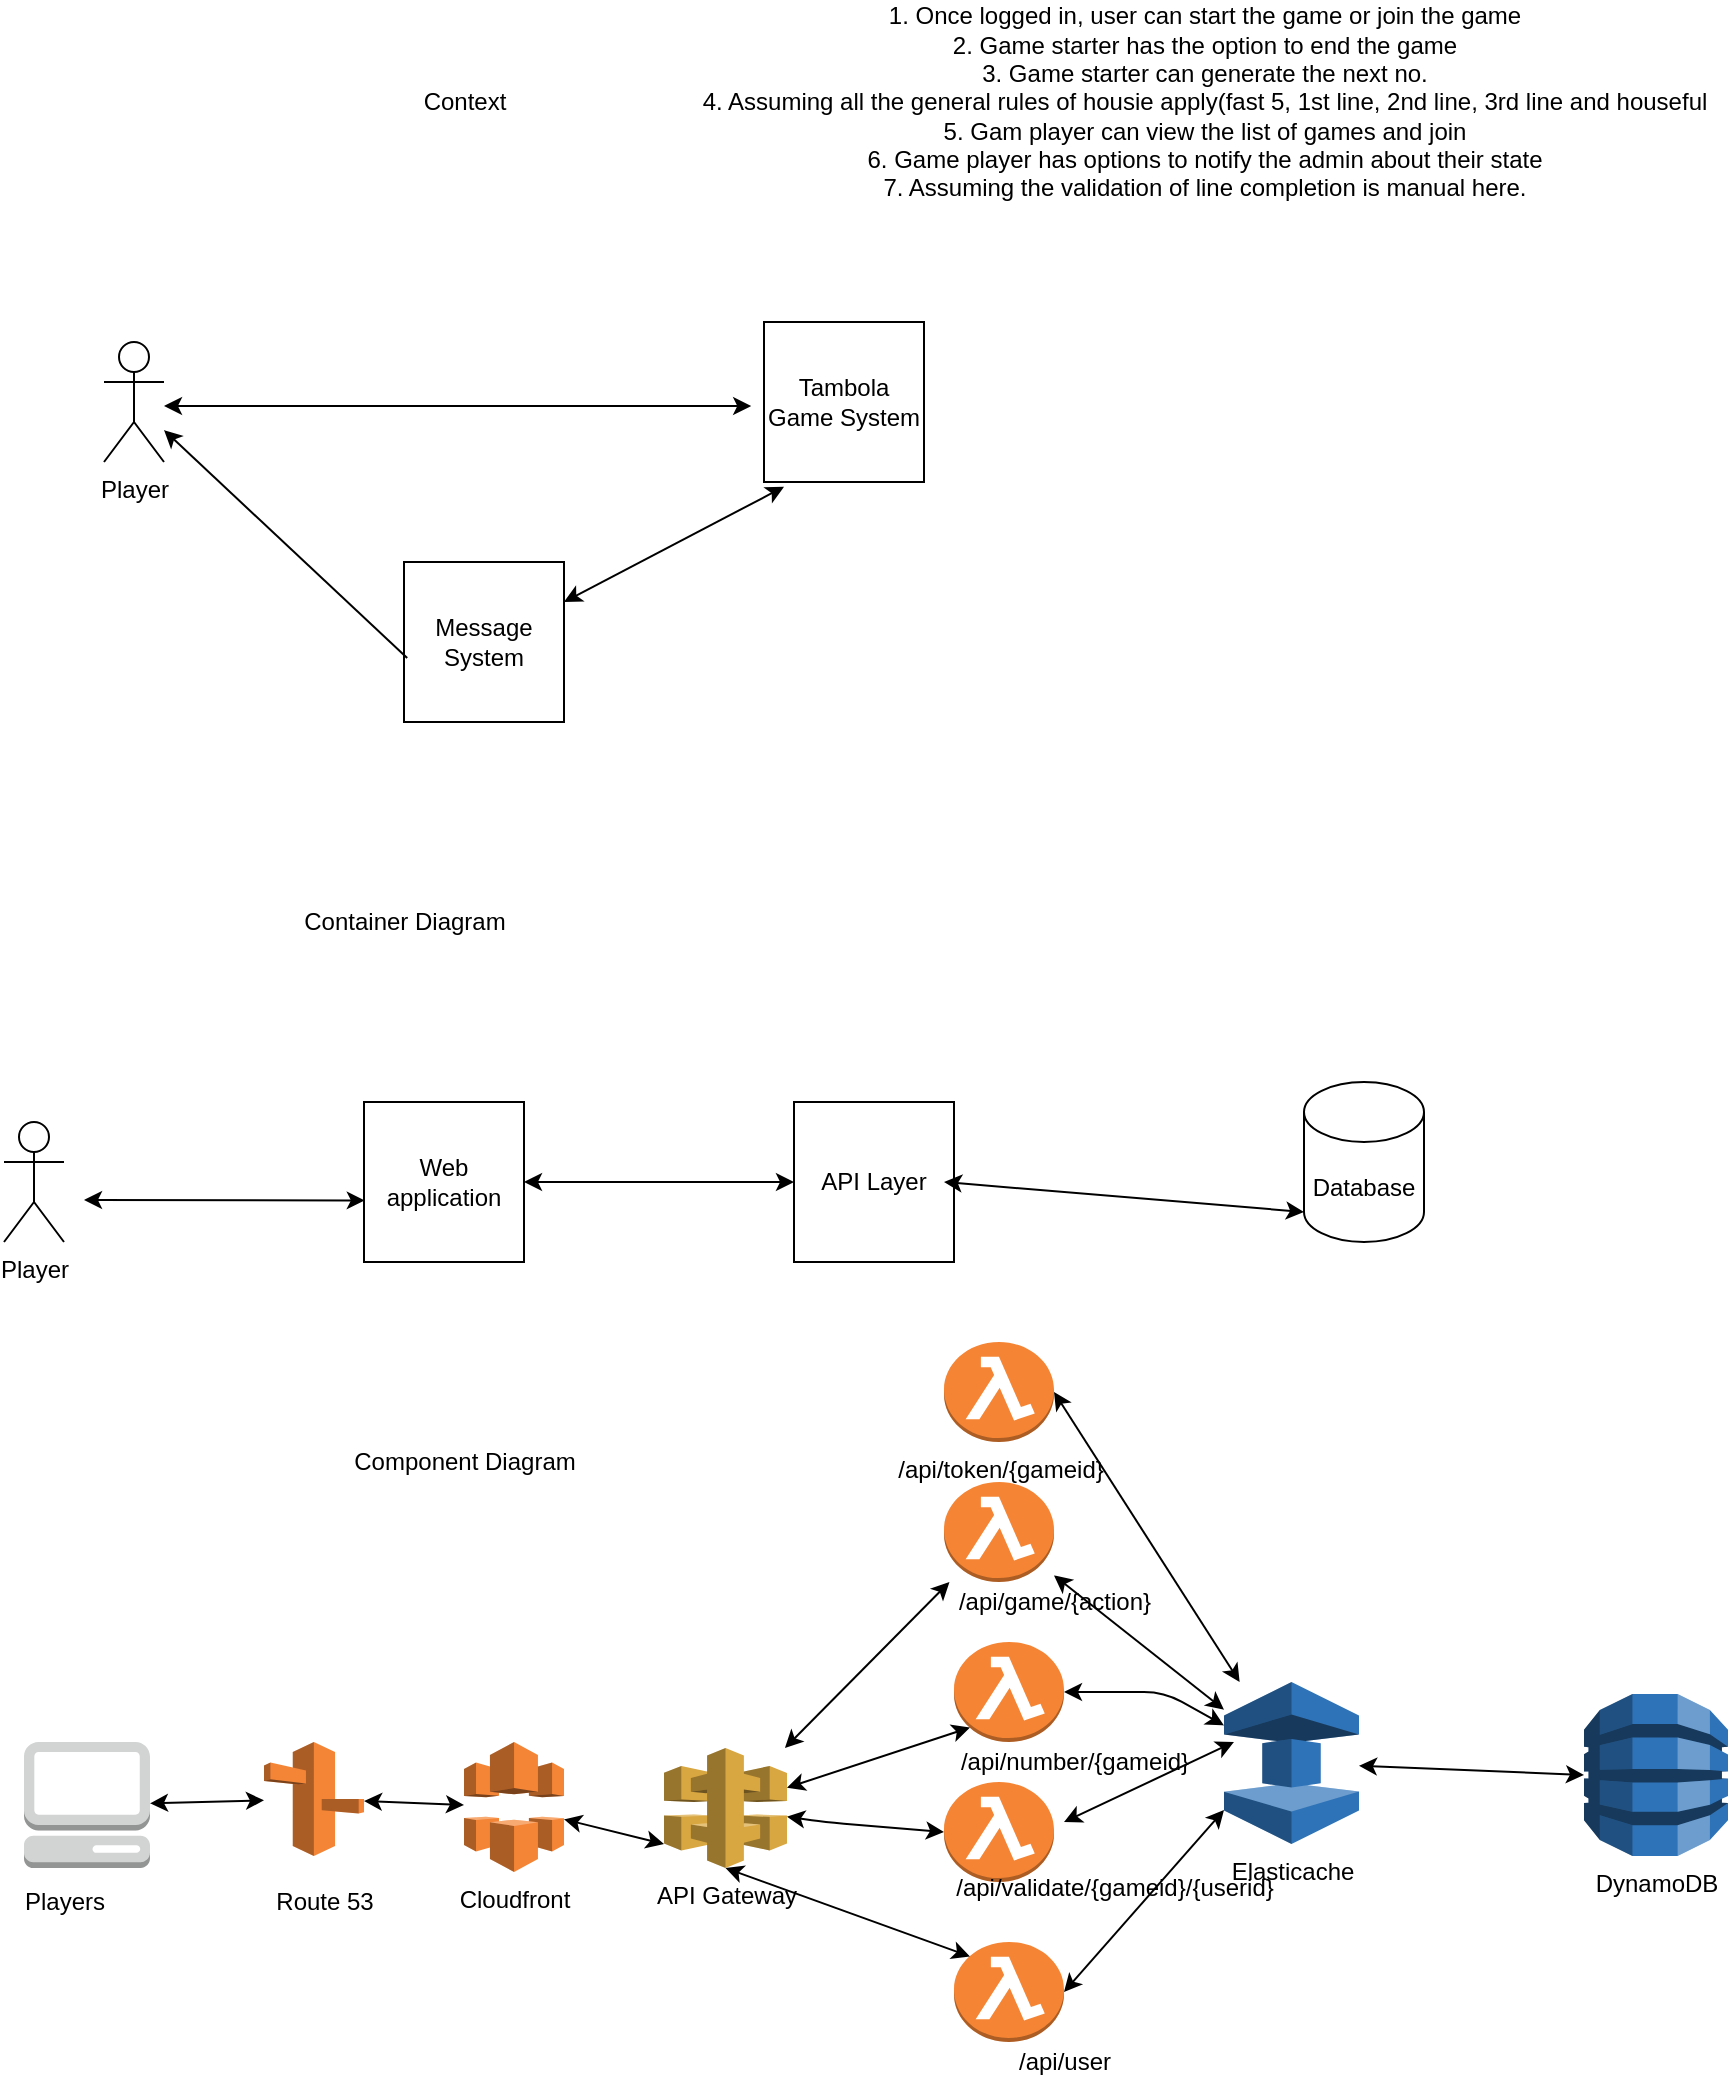 <mxfile version="14.8.3" type="github">
  <diagram id="3eI7qkjUOED5z1ejcmnY" name="Page-1">
    <mxGraphModel dx="1038" dy="546" grid="1" gridSize="10" guides="1" tooltips="1" connect="1" arrows="1" fold="1" page="1" pageScale="1" pageWidth="850" pageHeight="1100" math="0" shadow="0">
      <root>
        <mxCell id="0" />
        <mxCell id="1" parent="0" />
        <mxCell id="J6YCg41dYqRsLZ8GqPU7-1" value="Context&lt;br&gt;" style="text;html=1;align=center;verticalAlign=middle;resizable=0;points=[];autosize=1;strokeColor=none;" vertex="1" parent="1">
          <mxGeometry x="230" y="50" width="60" height="20" as="geometry" />
        </mxCell>
        <mxCell id="J6YCg41dYqRsLZ8GqPU7-2" value="Tambola Game System" style="whiteSpace=wrap;html=1;aspect=fixed;" vertex="1" parent="1">
          <mxGeometry x="410" y="170" width="80" height="80" as="geometry" />
        </mxCell>
        <mxCell id="J6YCg41dYqRsLZ8GqPU7-3" value="Player" style="shape=umlActor;verticalLabelPosition=bottom;verticalAlign=top;html=1;outlineConnect=0;" vertex="1" parent="1">
          <mxGeometry x="80" y="180" width="30" height="60" as="geometry" />
        </mxCell>
        <mxCell id="J6YCg41dYqRsLZ8GqPU7-4" value="Message System" style="whiteSpace=wrap;html=1;aspect=fixed;" vertex="1" parent="1">
          <mxGeometry x="230" y="290" width="80" height="80" as="geometry" />
        </mxCell>
        <mxCell id="J6YCg41dYqRsLZ8GqPU7-6" value="" style="endArrow=classic;startArrow=classic;html=1;entryX=-0.08;entryY=0.525;entryDx=0;entryDy=0;entryPerimeter=0;" edge="1" parent="1" target="J6YCg41dYqRsLZ8GqPU7-2">
          <mxGeometry width="50" height="50" relative="1" as="geometry">
            <mxPoint x="110" y="212" as="sourcePoint" />
            <mxPoint x="250" y="200" as="targetPoint" />
          </mxGeometry>
        </mxCell>
        <mxCell id="J6YCg41dYqRsLZ8GqPU7-7" value="" style="endArrow=classic;html=1;exitX=0.02;exitY=0.6;exitDx=0;exitDy=0;exitPerimeter=0;" edge="1" parent="1" source="J6YCg41dYqRsLZ8GqPU7-4" target="J6YCg41dYqRsLZ8GqPU7-3">
          <mxGeometry width="50" height="50" relative="1" as="geometry">
            <mxPoint x="150" y="300" as="sourcePoint" />
            <mxPoint x="200" y="250" as="targetPoint" />
          </mxGeometry>
        </mxCell>
        <mxCell id="J6YCg41dYqRsLZ8GqPU7-8" value="" style="endArrow=classic;startArrow=classic;html=1;entryX=0.125;entryY=1.03;entryDx=0;entryDy=0;entryPerimeter=0;exitX=1;exitY=0.25;exitDx=0;exitDy=0;" edge="1" parent="1" source="J6YCg41dYqRsLZ8GqPU7-4" target="J6YCg41dYqRsLZ8GqPU7-2">
          <mxGeometry width="50" height="50" relative="1" as="geometry">
            <mxPoint x="350" y="300" as="sourcePoint" />
            <mxPoint x="400" y="250" as="targetPoint" />
          </mxGeometry>
        </mxCell>
        <mxCell id="J6YCg41dYqRsLZ8GqPU7-9" value="Container Diagram" style="text;html=1;align=center;verticalAlign=middle;resizable=0;points=[];autosize=1;strokeColor=none;" vertex="1" parent="1">
          <mxGeometry x="170" y="460" width="120" height="20" as="geometry" />
        </mxCell>
        <mxCell id="J6YCg41dYqRsLZ8GqPU7-10" value="Player" style="shape=umlActor;verticalLabelPosition=bottom;verticalAlign=top;html=1;outlineConnect=0;" vertex="1" parent="1">
          <mxGeometry x="30" y="570" width="30" height="60" as="geometry" />
        </mxCell>
        <mxCell id="J6YCg41dYqRsLZ8GqPU7-11" value="Web application" style="whiteSpace=wrap;html=1;aspect=fixed;" vertex="1" parent="1">
          <mxGeometry x="210" y="560" width="80" height="80" as="geometry" />
        </mxCell>
        <mxCell id="J6YCg41dYqRsLZ8GqPU7-12" value="" style="endArrow=classic;startArrow=classic;html=1;entryX=0.005;entryY=0.615;entryDx=0;entryDy=0;entryPerimeter=0;" edge="1" parent="1" target="J6YCg41dYqRsLZ8GqPU7-11">
          <mxGeometry width="50" height="50" relative="1" as="geometry">
            <mxPoint x="70" y="609" as="sourcePoint" />
            <mxPoint x="150" y="570" as="targetPoint" />
          </mxGeometry>
        </mxCell>
        <mxCell id="J6YCg41dYqRsLZ8GqPU7-13" value="API Layer" style="whiteSpace=wrap;html=1;aspect=fixed;" vertex="1" parent="1">
          <mxGeometry x="425" y="560" width="80" height="80" as="geometry" />
        </mxCell>
        <mxCell id="J6YCg41dYqRsLZ8GqPU7-14" value="Database" style="shape=cylinder3;whiteSpace=wrap;html=1;boundedLbl=1;backgroundOutline=1;size=15;" vertex="1" parent="1">
          <mxGeometry x="680" y="550" width="60" height="80" as="geometry" />
        </mxCell>
        <mxCell id="J6YCg41dYqRsLZ8GqPU7-16" value="" style="endArrow=classic;startArrow=classic;html=1;exitX=1;exitY=0.5;exitDx=0;exitDy=0;entryX=0;entryY=0.5;entryDx=0;entryDy=0;" edge="1" parent="1" source="J6YCg41dYqRsLZ8GqPU7-11" target="J6YCg41dYqRsLZ8GqPU7-13">
          <mxGeometry width="50" height="50" relative="1" as="geometry">
            <mxPoint x="400" y="670" as="sourcePoint" />
            <mxPoint x="450" y="620" as="targetPoint" />
          </mxGeometry>
        </mxCell>
        <mxCell id="J6YCg41dYqRsLZ8GqPU7-18" value="" style="endArrow=classic;startArrow=classic;html=1;entryX=0;entryY=1;entryDx=0;entryDy=-15;entryPerimeter=0;" edge="1" parent="1" target="J6YCg41dYqRsLZ8GqPU7-14">
          <mxGeometry width="50" height="50" relative="1" as="geometry">
            <mxPoint x="500" y="600" as="sourcePoint" />
            <mxPoint x="600" y="570" as="targetPoint" />
          </mxGeometry>
        </mxCell>
        <mxCell id="J6YCg41dYqRsLZ8GqPU7-19" value="Component Diagram" style="text;html=1;align=center;verticalAlign=middle;resizable=0;points=[];autosize=1;strokeColor=none;" vertex="1" parent="1">
          <mxGeometry x="195" y="730" width="130" height="20" as="geometry" />
        </mxCell>
        <mxCell id="J6YCg41dYqRsLZ8GqPU7-20" value="" style="outlineConnect=0;dashed=0;verticalLabelPosition=bottom;verticalAlign=top;align=center;html=1;shape=mxgraph.aws3.management_console;fillColor=#D2D3D3;gradientColor=none;" vertex="1" parent="1">
          <mxGeometry x="40" y="880" width="63" height="63" as="geometry" />
        </mxCell>
        <mxCell id="J6YCg41dYqRsLZ8GqPU7-21" value="Players" style="text;html=1;align=center;verticalAlign=middle;resizable=0;points=[];autosize=1;strokeColor=none;" vertex="1" parent="1">
          <mxGeometry x="30" y="950" width="60" height="20" as="geometry" />
        </mxCell>
        <mxCell id="J6YCg41dYqRsLZ8GqPU7-22" value="Cloudfront" style="outlineConnect=0;dashed=0;verticalLabelPosition=bottom;verticalAlign=top;align=center;html=1;shape=mxgraph.aws3.cloudfront;fillColor=#F58536;gradientColor=none;" vertex="1" parent="1">
          <mxGeometry x="260" y="880" width="50" height="65" as="geometry" />
        </mxCell>
        <mxCell id="J6YCg41dYqRsLZ8GqPU7-23" value="" style="outlineConnect=0;dashed=0;verticalLabelPosition=bottom;verticalAlign=top;align=center;html=1;shape=mxgraph.aws3.route_53;fillColor=#F58536;gradientColor=none;" vertex="1" parent="1">
          <mxGeometry x="160" y="880" width="50" height="57" as="geometry" />
        </mxCell>
        <mxCell id="J6YCg41dYqRsLZ8GqPU7-25" value="" style="outlineConnect=0;dashed=0;verticalLabelPosition=bottom;verticalAlign=top;align=center;html=1;shape=mxgraph.aws3.lambda_function;fillColor=#F58534;gradientColor=none;" vertex="1" parent="1">
          <mxGeometry x="505" y="830" width="55" height="50" as="geometry" />
        </mxCell>
        <mxCell id="J6YCg41dYqRsLZ8GqPU7-26" value="" style="outlineConnect=0;dashed=0;verticalLabelPosition=bottom;verticalAlign=top;align=center;html=1;shape=mxgraph.aws3.lambda_function;fillColor=#F58534;gradientColor=none;" vertex="1" parent="1">
          <mxGeometry x="500" y="750" width="55" height="50" as="geometry" />
        </mxCell>
        <mxCell id="J6YCg41dYqRsLZ8GqPU7-27" value="" style="outlineConnect=0;dashed=0;verticalLabelPosition=bottom;verticalAlign=top;align=center;html=1;shape=mxgraph.aws3.lambda_function;fillColor=#F58534;gradientColor=none;" vertex="1" parent="1">
          <mxGeometry x="500" y="900" width="55" height="50" as="geometry" />
        </mxCell>
        <mxCell id="J6YCg41dYqRsLZ8GqPU7-28" value="API Gateway" style="outlineConnect=0;dashed=0;verticalLabelPosition=bottom;verticalAlign=top;align=center;html=1;shape=mxgraph.aws3.api_gateway;fillColor=#D9A741;gradientColor=none;" vertex="1" parent="1">
          <mxGeometry x="360" y="883" width="61.5" height="60" as="geometry" />
        </mxCell>
        <mxCell id="J6YCg41dYqRsLZ8GqPU7-29" value="" style="outlineConnect=0;dashed=0;verticalLabelPosition=bottom;verticalAlign=top;align=center;html=1;shape=mxgraph.aws3.lambda_function;fillColor=#F58534;gradientColor=none;" vertex="1" parent="1">
          <mxGeometry x="505" y="980" width="55" height="50" as="geometry" />
        </mxCell>
        <mxCell id="J6YCg41dYqRsLZ8GqPU7-31" value="" style="endArrow=classic;startArrow=classic;html=1;" edge="1" parent="1" source="J6YCg41dYqRsLZ8GqPU7-28" target="J6YCg41dYqRsLZ8GqPU7-26">
          <mxGeometry width="50" height="50" relative="1" as="geometry">
            <mxPoint x="400" y="860" as="sourcePoint" />
            <mxPoint x="450" y="810" as="targetPoint" />
          </mxGeometry>
        </mxCell>
        <mxCell id="J6YCg41dYqRsLZ8GqPU7-32" value="" style="endArrow=classic;startArrow=classic;html=1;entryX=0.145;entryY=0.855;entryDx=0;entryDy=0;entryPerimeter=0;" edge="1" parent="1" source="J6YCg41dYqRsLZ8GqPU7-28" target="J6YCg41dYqRsLZ8GqPU7-25">
          <mxGeometry width="50" height="50" relative="1" as="geometry">
            <mxPoint x="400" y="870" as="sourcePoint" />
            <mxPoint x="450" y="820" as="targetPoint" />
          </mxGeometry>
        </mxCell>
        <mxCell id="J6YCg41dYqRsLZ8GqPU7-33" value="/api/game/{action}" style="text;html=1;align=center;verticalAlign=middle;resizable=0;points=[];autosize=1;strokeColor=none;" vertex="1" parent="1">
          <mxGeometry x="500" y="800" width="110" height="20" as="geometry" />
        </mxCell>
        <mxCell id="J6YCg41dYqRsLZ8GqPU7-34" value="/api/number/{gameid}" style="text;html=1;align=center;verticalAlign=middle;resizable=0;points=[];autosize=1;strokeColor=none;" vertex="1" parent="1">
          <mxGeometry x="500" y="880" width="130" height="20" as="geometry" />
        </mxCell>
        <mxCell id="J6YCg41dYqRsLZ8GqPU7-35" value="" style="endArrow=classic;startArrow=classic;html=1;entryX=0;entryY=0.5;entryDx=0;entryDy=0;entryPerimeter=0;" edge="1" parent="1" source="J6YCg41dYqRsLZ8GqPU7-28" target="J6YCg41dYqRsLZ8GqPU7-27">
          <mxGeometry width="50" height="50" relative="1" as="geometry">
            <mxPoint x="400" y="870" as="sourcePoint" />
            <mxPoint x="450" y="820" as="targetPoint" />
            <Array as="points">
              <mxPoint x="440" y="920" />
            </Array>
          </mxGeometry>
        </mxCell>
        <mxCell id="J6YCg41dYqRsLZ8GqPU7-36" value="/api/validate/{gameid}/{userid}" style="text;html=1;align=center;verticalAlign=middle;resizable=0;points=[];autosize=1;strokeColor=none;" vertex="1" parent="1">
          <mxGeometry x="500" y="943" width="170" height="20" as="geometry" />
        </mxCell>
        <mxCell id="J6YCg41dYqRsLZ8GqPU7-37" value="" style="endArrow=classic;startArrow=classic;html=1;entryX=0.145;entryY=0.145;entryDx=0;entryDy=0;entryPerimeter=0;exitX=0.5;exitY=1;exitDx=0;exitDy=0;exitPerimeter=0;" edge="1" parent="1" source="J6YCg41dYqRsLZ8GqPU7-28" target="J6YCg41dYqRsLZ8GqPU7-29">
          <mxGeometry width="50" height="50" relative="1" as="geometry">
            <mxPoint x="280" y="1050" as="sourcePoint" />
            <mxPoint x="330" y="1000" as="targetPoint" />
          </mxGeometry>
        </mxCell>
        <mxCell id="J6YCg41dYqRsLZ8GqPU7-38" value="/api/user" style="text;html=1;align=center;verticalAlign=middle;resizable=0;points=[];autosize=1;strokeColor=none;" vertex="1" parent="1">
          <mxGeometry x="530" y="1030" width="60" height="20" as="geometry" />
        </mxCell>
        <mxCell id="J6YCg41dYqRsLZ8GqPU7-39" value="Elasticache" style="outlineConnect=0;dashed=0;verticalLabelPosition=bottom;verticalAlign=top;align=center;html=1;shape=mxgraph.aws3.elasticache;fillColor=#2E73B8;gradientColor=none;" vertex="1" parent="1">
          <mxGeometry x="640" y="850" width="67.5" height="81" as="geometry" />
        </mxCell>
        <mxCell id="J6YCg41dYqRsLZ8GqPU7-40" value="Route 53" style="text;html=1;align=center;verticalAlign=middle;resizable=0;points=[];autosize=1;strokeColor=none;" vertex="1" parent="1">
          <mxGeometry x="160" y="950" width="60" height="20" as="geometry" />
        </mxCell>
        <mxCell id="J6YCg41dYqRsLZ8GqPU7-41" value="DynamoDB" style="outlineConnect=0;dashed=0;verticalLabelPosition=bottom;verticalAlign=top;align=center;html=1;shape=mxgraph.aws3.dynamo_db;fillColor=#2E73B8;gradientColor=none;" vertex="1" parent="1">
          <mxGeometry x="820" y="856" width="72" height="81" as="geometry" />
        </mxCell>
        <mxCell id="J6YCg41dYqRsLZ8GqPU7-42" value="1. Once logged in, user can start the game or join the game&lt;br&gt;2. Game starter has the option to end the game&lt;br&gt;3. Game starter can generate the next no.&lt;br&gt;4. Assuming all the general rules of housie apply(fast 5, 1st line, 2nd line, 3rd line and houseful&lt;br&gt;5. Gam player can view the list of games and join&lt;br&gt;6. Game player has options to notify the admin about their state&lt;br&gt;7. Assuming the validation of line completion is manual here." style="text;html=1;align=center;verticalAlign=middle;resizable=0;points=[];autosize=1;strokeColor=none;" vertex="1" parent="1">
          <mxGeometry x="370" y="10" width="520" height="100" as="geometry" />
        </mxCell>
        <mxCell id="J6YCg41dYqRsLZ8GqPU7-43" value="/api/token/{gameid}" style="outlineConnect=0;dashed=0;verticalLabelPosition=bottom;verticalAlign=top;align=center;html=1;shape=mxgraph.aws3.lambda_function;fillColor=#F58534;gradientColor=none;" vertex="1" parent="1">
          <mxGeometry x="500" y="680" width="55" height="50" as="geometry" />
        </mxCell>
        <mxCell id="J6YCg41dYqRsLZ8GqPU7-45" value="" style="endArrow=classic;startArrow=classic;html=1;" edge="1" parent="1" source="J6YCg41dYqRsLZ8GqPU7-20" target="J6YCg41dYqRsLZ8GqPU7-23">
          <mxGeometry width="50" height="50" relative="1" as="geometry">
            <mxPoint x="100" y="950" as="sourcePoint" />
            <mxPoint x="150" y="900" as="targetPoint" />
          </mxGeometry>
        </mxCell>
        <mxCell id="J6YCg41dYqRsLZ8GqPU7-46" value="" style="endArrow=classic;startArrow=classic;html=1;" edge="1" parent="1" source="J6YCg41dYqRsLZ8GqPU7-23" target="J6YCg41dYqRsLZ8GqPU7-22">
          <mxGeometry width="50" height="50" relative="1" as="geometry">
            <mxPoint x="205" y="985" as="sourcePoint" />
            <mxPoint x="255" y="935" as="targetPoint" />
          </mxGeometry>
        </mxCell>
        <mxCell id="J6YCg41dYqRsLZ8GqPU7-47" value="" style="endArrow=classic;startArrow=classic;html=1;entryX=0;entryY=0.8;entryDx=0;entryDy=0;entryPerimeter=0;" edge="1" parent="1" source="J6YCg41dYqRsLZ8GqPU7-22" target="J6YCg41dYqRsLZ8GqPU7-28">
          <mxGeometry width="50" height="50" relative="1" as="geometry">
            <mxPoint x="220" y="1040" as="sourcePoint" />
            <mxPoint x="320" y="980" as="targetPoint" />
          </mxGeometry>
        </mxCell>
        <mxCell id="J6YCg41dYqRsLZ8GqPU7-48" value="" style="endArrow=classic;startArrow=classic;html=1;entryX=0;entryY=0.79;entryDx=0;entryDy=0;entryPerimeter=0;exitX=1;exitY=0.5;exitDx=0;exitDy=0;exitPerimeter=0;" edge="1" parent="1" source="J6YCg41dYqRsLZ8GqPU7-29" target="J6YCg41dYqRsLZ8GqPU7-39">
          <mxGeometry width="50" height="50" relative="1" as="geometry">
            <mxPoint x="580" y="985" as="sourcePoint" />
            <mxPoint x="630" y="935" as="targetPoint" />
          </mxGeometry>
        </mxCell>
        <mxCell id="J6YCg41dYqRsLZ8GqPU7-49" value="" style="endArrow=classic;startArrow=classic;html=1;entryX=0;entryY=0.79;entryDx=0;entryDy=0;entryPerimeter=0;" edge="1" parent="1">
          <mxGeometry width="50" height="50" relative="1" as="geometry">
            <mxPoint x="560" y="920" as="sourcePoint" />
            <mxPoint x="645" y="880" as="targetPoint" />
          </mxGeometry>
        </mxCell>
        <mxCell id="J6YCg41dYqRsLZ8GqPU7-50" value="" style="endArrow=classic;startArrow=classic;html=1;" edge="1" parent="1" source="J6YCg41dYqRsLZ8GqPU7-25" target="J6YCg41dYqRsLZ8GqPU7-39">
          <mxGeometry width="50" height="50" relative="1" as="geometry">
            <mxPoint x="580" y="1025" as="sourcePoint" />
            <mxPoint x="660" y="933.99" as="targetPoint" />
            <Array as="points">
              <mxPoint x="610" y="855" />
            </Array>
          </mxGeometry>
        </mxCell>
        <mxCell id="J6YCg41dYqRsLZ8GqPU7-51" value="" style="endArrow=classic;startArrow=classic;html=1;" edge="1" parent="1" source="J6YCg41dYqRsLZ8GqPU7-26" target="J6YCg41dYqRsLZ8GqPU7-39">
          <mxGeometry width="50" height="50" relative="1" as="geometry">
            <mxPoint x="600" y="821.01" as="sourcePoint" />
            <mxPoint x="680" y="730" as="targetPoint" />
          </mxGeometry>
        </mxCell>
        <mxCell id="J6YCg41dYqRsLZ8GqPU7-52" value="" style="endArrow=classic;startArrow=classic;html=1;exitX=1;exitY=0.5;exitDx=0;exitDy=0;exitPerimeter=0;" edge="1" parent="1" source="J6YCg41dYqRsLZ8GqPU7-43" target="J6YCg41dYqRsLZ8GqPU7-39">
          <mxGeometry width="50" height="50" relative="1" as="geometry">
            <mxPoint x="610" y="785.51" as="sourcePoint" />
            <mxPoint x="690" y="694.5" as="targetPoint" />
          </mxGeometry>
        </mxCell>
        <mxCell id="J6YCg41dYqRsLZ8GqPU7-53" value="" style="endArrow=classic;startArrow=classic;html=1;entryX=0;entryY=0.5;entryDx=0;entryDy=0;entryPerimeter=0;" edge="1" parent="1" source="J6YCg41dYqRsLZ8GqPU7-39" target="J6YCg41dYqRsLZ8GqPU7-41">
          <mxGeometry width="50" height="50" relative="1" as="geometry">
            <mxPoint x="707.5" y="1000" as="sourcePoint" />
            <mxPoint x="757.5" y="950" as="targetPoint" />
          </mxGeometry>
        </mxCell>
      </root>
    </mxGraphModel>
  </diagram>
</mxfile>
